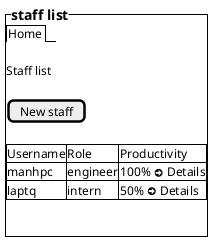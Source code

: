@startsalt

{^==staff list
    {/ Home }

    .
    Staff list 
    .
    [New staff]
    .
    {#
        Username | Role | Productivity
        manhpc  | engineer | 100% <&arrow-circle-right> Details
        laptq | intern | 50% <&arrow-circle-right> Details

    }
    .
    .
}

@endsalt
